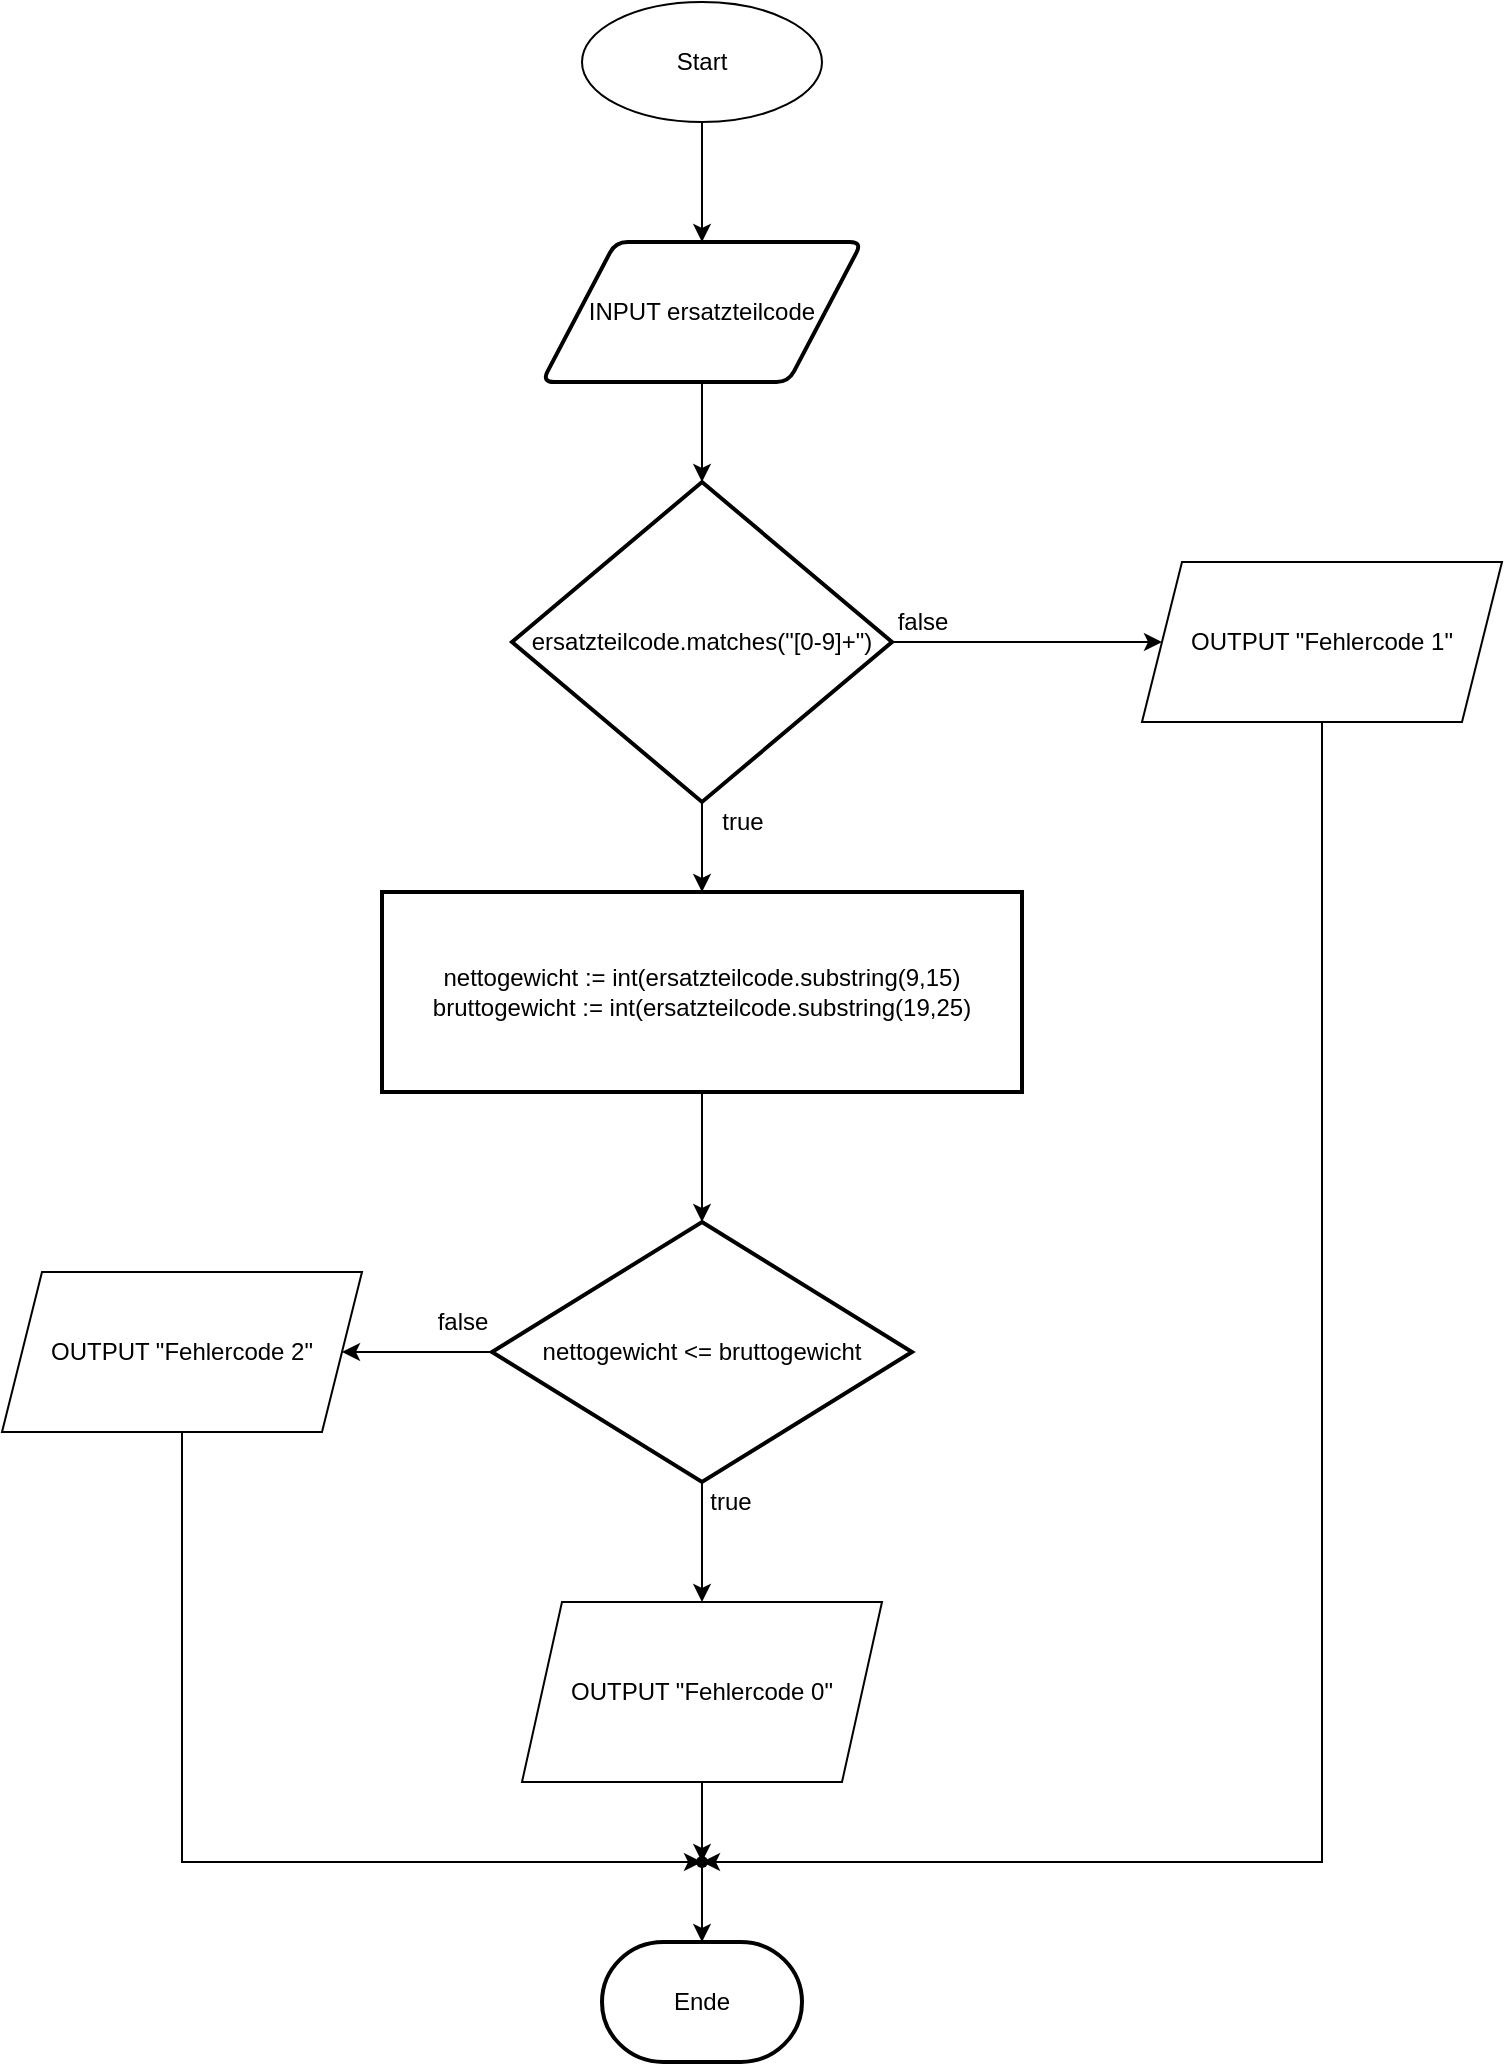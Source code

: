 <mxfile version="17.4.6" type="device"><diagram id="9l12JtRaG3Sc4ZI3_jnG" name="Page-1"><mxGraphModel dx="1298" dy="722" grid="1" gridSize="10" guides="1" tooltips="1" connect="1" arrows="1" fold="1" page="1" pageScale="1" pageWidth="827" pageHeight="1169" math="0" shadow="0"><root><mxCell id="0"/><mxCell id="1" parent="0"/><mxCell id="BNmtV0nwPM4wgXkSz-XW-4" style="edgeStyle=orthogonalEdgeStyle;rounded=0;orthogonalLoop=1;jettySize=auto;html=1;entryX=0.5;entryY=0;entryDx=0;entryDy=0;" edge="1" parent="1" source="BNmtV0nwPM4wgXkSz-XW-1" target="BNmtV0nwPM4wgXkSz-XW-3"><mxGeometry relative="1" as="geometry"/></mxCell><mxCell id="BNmtV0nwPM4wgXkSz-XW-1" value="Start" style="ellipse;whiteSpace=wrap;html=1;" vertex="1" parent="1"><mxGeometry x="340" y="90" width="120" height="60" as="geometry"/></mxCell><mxCell id="BNmtV0nwPM4wgXkSz-XW-2" value="Ende" style="strokeWidth=2;html=1;shape=mxgraph.flowchart.terminator;whiteSpace=wrap;" vertex="1" parent="1"><mxGeometry x="350" y="1060" width="100" height="60" as="geometry"/></mxCell><mxCell id="BNmtV0nwPM4wgXkSz-XW-6" style="edgeStyle=orthogonalEdgeStyle;rounded=0;orthogonalLoop=1;jettySize=auto;html=1;" edge="1" parent="1" source="BNmtV0nwPM4wgXkSz-XW-3" target="BNmtV0nwPM4wgXkSz-XW-5"><mxGeometry relative="1" as="geometry"/></mxCell><mxCell id="BNmtV0nwPM4wgXkSz-XW-3" value="INPUT ersatzteilcode" style="shape=parallelogram;html=1;strokeWidth=2;perimeter=parallelogramPerimeter;whiteSpace=wrap;rounded=1;arcSize=12;size=0.23;" vertex="1" parent="1"><mxGeometry x="320" y="210" width="160" height="70" as="geometry"/></mxCell><mxCell id="BNmtV0nwPM4wgXkSz-XW-10" style="edgeStyle=orthogonalEdgeStyle;rounded=0;orthogonalLoop=1;jettySize=auto;html=1;" edge="1" parent="1" source="BNmtV0nwPM4wgXkSz-XW-5" target="BNmtV0nwPM4wgXkSz-XW-9"><mxGeometry relative="1" as="geometry"/></mxCell><mxCell id="BNmtV0nwPM4wgXkSz-XW-15" value="" style="edgeStyle=orthogonalEdgeStyle;rounded=0;orthogonalLoop=1;jettySize=auto;html=1;" edge="1" parent="1" source="BNmtV0nwPM4wgXkSz-XW-5" target="BNmtV0nwPM4wgXkSz-XW-14"><mxGeometry relative="1" as="geometry"/></mxCell><mxCell id="BNmtV0nwPM4wgXkSz-XW-5" value="ersatzteilcode.matches(&quot;[0-9]+&quot;)" style="strokeWidth=2;html=1;shape=mxgraph.flowchart.decision;whiteSpace=wrap;" vertex="1" parent="1"><mxGeometry x="305" y="330" width="190" height="160" as="geometry"/></mxCell><mxCell id="BNmtV0nwPM4wgXkSz-XW-28" style="edgeStyle=orthogonalEdgeStyle;rounded=0;orthogonalLoop=1;jettySize=auto;html=1;exitX=0.5;exitY=1;exitDx=0;exitDy=0;" edge="1" parent="1" source="BNmtV0nwPM4wgXkSz-XW-9" target="BNmtV0nwPM4wgXkSz-XW-20"><mxGeometry relative="1" as="geometry"><Array as="points"><mxPoint x="710" y="1020"/></Array></mxGeometry></mxCell><mxCell id="BNmtV0nwPM4wgXkSz-XW-9" value="OUTPUT &quot;Fehlercode 1&quot;" style="shape=parallelogram;perimeter=parallelogramPerimeter;whiteSpace=wrap;html=1;fixedSize=1;" vertex="1" parent="1"><mxGeometry x="620" y="370" width="180" height="80" as="geometry"/></mxCell><mxCell id="BNmtV0nwPM4wgXkSz-XW-11" value="false" style="text;html=1;align=center;verticalAlign=middle;resizable=0;points=[];autosize=1;strokeColor=none;fillColor=none;" vertex="1" parent="1"><mxGeometry x="490" y="390" width="40" height="20" as="geometry"/></mxCell><mxCell id="BNmtV0nwPM4wgXkSz-XW-17" value="" style="edgeStyle=orthogonalEdgeStyle;rounded=0;orthogonalLoop=1;jettySize=auto;html=1;" edge="1" parent="1" source="BNmtV0nwPM4wgXkSz-XW-14" target="BNmtV0nwPM4wgXkSz-XW-16"><mxGeometry relative="1" as="geometry"/></mxCell><mxCell id="BNmtV0nwPM4wgXkSz-XW-14" value="nettogewicht := int(ersatzteilcode.substring(9,15)&lt;br&gt;bruttogewicht := int(ersatzteilcode.substring(19,25)" style="whiteSpace=wrap;html=1;strokeWidth=2;" vertex="1" parent="1"><mxGeometry x="240" y="535" width="320" height="100" as="geometry"/></mxCell><mxCell id="BNmtV0nwPM4wgXkSz-XW-21" value="" style="edgeStyle=orthogonalEdgeStyle;rounded=0;orthogonalLoop=1;jettySize=auto;html=1;" edge="1" parent="1" source="BNmtV0nwPM4wgXkSz-XW-16" target="BNmtV0nwPM4wgXkSz-XW-18"><mxGeometry relative="1" as="geometry"/></mxCell><mxCell id="BNmtV0nwPM4wgXkSz-XW-22" value="" style="edgeStyle=orthogonalEdgeStyle;rounded=0;orthogonalLoop=1;jettySize=auto;html=1;" edge="1" parent="1" source="BNmtV0nwPM4wgXkSz-XW-16" target="BNmtV0nwPM4wgXkSz-XW-19"><mxGeometry relative="1" as="geometry"/></mxCell><mxCell id="BNmtV0nwPM4wgXkSz-XW-16" value="nettogewicht &amp;lt;= bruttogewicht" style="rhombus;whiteSpace=wrap;html=1;strokeWidth=2;" vertex="1" parent="1"><mxGeometry x="295" y="700" width="210" height="130" as="geometry"/></mxCell><mxCell id="BNmtV0nwPM4wgXkSz-XW-27" value="" style="edgeStyle=orthogonalEdgeStyle;rounded=0;orthogonalLoop=1;jettySize=auto;html=1;" edge="1" parent="1" source="BNmtV0nwPM4wgXkSz-XW-18" target="BNmtV0nwPM4wgXkSz-XW-20"><mxGeometry relative="1" as="geometry"/></mxCell><mxCell id="BNmtV0nwPM4wgXkSz-XW-18" value="OUTPUT &quot;Fehlercode 0&quot;" style="shape=parallelogram;perimeter=parallelogramPerimeter;whiteSpace=wrap;html=1;fixedSize=1;" vertex="1" parent="1"><mxGeometry x="310" y="890" width="180" height="90" as="geometry"/></mxCell><mxCell id="BNmtV0nwPM4wgXkSz-XW-26" style="edgeStyle=orthogonalEdgeStyle;rounded=0;orthogonalLoop=1;jettySize=auto;html=1;exitX=0.5;exitY=1;exitDx=0;exitDy=0;entryX=0;entryY=0.75;entryDx=0;entryDy=0;entryPerimeter=0;" edge="1" parent="1" source="BNmtV0nwPM4wgXkSz-XW-19" target="BNmtV0nwPM4wgXkSz-XW-20"><mxGeometry relative="1" as="geometry"><Array as="points"><mxPoint x="140" y="1020"/></Array></mxGeometry></mxCell><mxCell id="BNmtV0nwPM4wgXkSz-XW-19" value="OUTPUT &quot;Fehlercode 2&quot;" style="shape=parallelogram;perimeter=parallelogramPerimeter;whiteSpace=wrap;html=1;fixedSize=1;" vertex="1" parent="1"><mxGeometry x="50" y="725" width="180" height="80" as="geometry"/></mxCell><mxCell id="BNmtV0nwPM4wgXkSz-XW-29" value="" style="edgeStyle=orthogonalEdgeStyle;rounded=0;orthogonalLoop=1;jettySize=auto;html=1;" edge="1" parent="1" source="BNmtV0nwPM4wgXkSz-XW-20" target="BNmtV0nwPM4wgXkSz-XW-2"><mxGeometry relative="1" as="geometry"/></mxCell><mxCell id="BNmtV0nwPM4wgXkSz-XW-20" value="" style="shape=waypoint;sketch=0;size=6;pointerEvents=1;points=[];fillColor=none;resizable=0;rotatable=0;perimeter=centerPerimeter;snapToPoint=1;" vertex="1" parent="1"><mxGeometry x="380" y="1000" width="40" height="40" as="geometry"/></mxCell><mxCell id="BNmtV0nwPM4wgXkSz-XW-23" value="false" style="text;html=1;align=center;verticalAlign=middle;resizable=0;points=[];autosize=1;strokeColor=none;fillColor=none;" vertex="1" parent="1"><mxGeometry x="260" y="740" width="40" height="20" as="geometry"/></mxCell><mxCell id="BNmtV0nwPM4wgXkSz-XW-24" value="true" style="text;html=1;align=center;verticalAlign=middle;resizable=0;points=[];autosize=1;strokeColor=none;fillColor=none;" vertex="1" parent="1"><mxGeometry x="394" y="830" width="40" height="20" as="geometry"/></mxCell><mxCell id="BNmtV0nwPM4wgXkSz-XW-25" value="true" style="text;html=1;align=center;verticalAlign=middle;resizable=0;points=[];autosize=1;strokeColor=none;fillColor=none;" vertex="1" parent="1"><mxGeometry x="400" y="490" width="40" height="20" as="geometry"/></mxCell></root></mxGraphModel></diagram></mxfile>